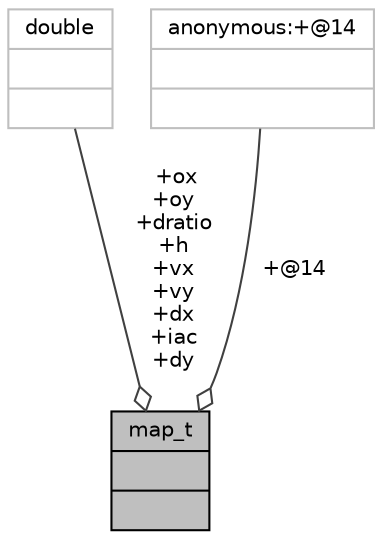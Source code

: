 digraph "map_t"
{
 // INTERACTIVE_SVG=YES
  bgcolor="transparent";
  edge [fontname="Helvetica",fontsize="10",labelfontname="Helvetica",labelfontsize="10"];
  node [fontname="Helvetica",fontsize="10",shape=record];
  Node120 [label="{map_t\n||}",height=0.2,width=0.4,color="black", fillcolor="grey75", style="filled", fontcolor="black"];
  Node121 -> Node120 [color="grey25",fontsize="10",style="solid",label=" +ox\n+oy\n+dratio\n+h\n+vx\n+vy\n+dx\n+iac\n+dy" ,arrowhead="odiamond",fontname="Helvetica"];
  Node121 [label="{double\n||}",height=0.2,width=0.4,color="grey75"];
  Node122 -> Node120 [color="grey25",fontsize="10",style="solid",label=" +@14" ,arrowhead="odiamond",fontname="Helvetica"];
  Node122 [label="{anonymous:+@14\n||}",height=0.2,width=0.4,color="grey75"];
}
